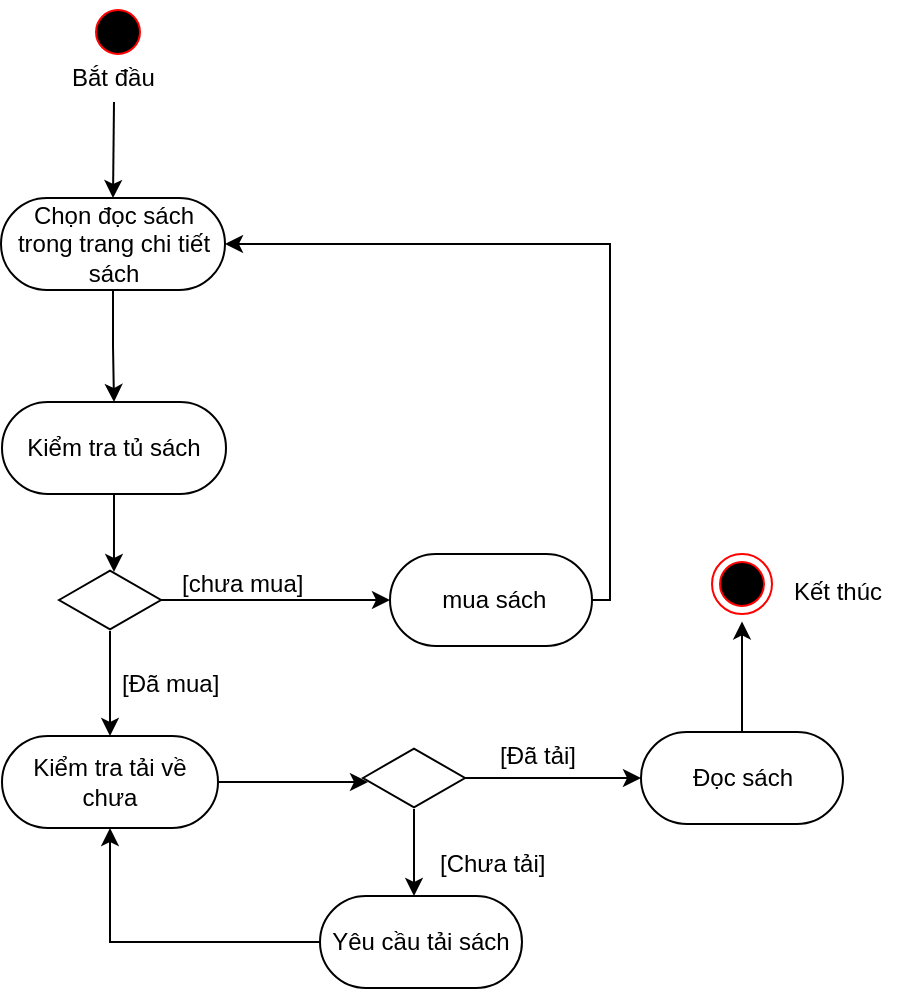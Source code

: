 <mxfile version="10.7.5" type="device"><diagram id="7u_opaTjQhs1QAggwQtf" name="Page-1"><mxGraphModel dx="824" dy="896" grid="0" gridSize="10" guides="1" tooltips="1" connect="1" arrows="1" fold="1" page="0" pageScale="1" pageWidth="850" pageHeight="1100" math="0" shadow="0"><root><mxCell id="0"/><mxCell id="1" parent="0"/><mxCell id="LmLbKD-bhzsmCw5SFJ6z-1" value="băt" style="ellipse;html=1;shape=startState;fillColor=#000000;strokeColor=#ff0000;" vertex="1" parent="1"><mxGeometry x="322" y="-60" width="30" height="30" as="geometry"/></mxCell><mxCell id="LmLbKD-bhzsmCw5SFJ6z-3" value="" style="ellipse;html=1;shape=endState;fillColor=#000000;strokeColor=#ff0000;" vertex="1" parent="1"><mxGeometry x="634" y="216" width="30" height="30" as="geometry"/></mxCell><mxCell id="LmLbKD-bhzsmCw5SFJ6z-14" style="edgeStyle=orthogonalEdgeStyle;rounded=0;orthogonalLoop=1;jettySize=auto;html=1;entryX=0.5;entryY=0;entryDx=0;entryDy=0;" edge="1" parent="1" source="LmLbKD-bhzsmCw5SFJ6z-7" target="LmLbKD-bhzsmCw5SFJ6z-11"><mxGeometry relative="1" as="geometry"><mxPoint x="333" y="135" as="targetPoint"/></mxGeometry></mxCell><mxCell id="LmLbKD-bhzsmCw5SFJ6z-7" value="Chọn đọc sách trong trang chi tiết sách" style="rounded=1;whiteSpace=wrap;html=1;arcSize=50;" vertex="1" parent="1"><mxGeometry x="278.5" y="38" width="112" height="46" as="geometry"/></mxCell><mxCell id="LmLbKD-bhzsmCw5SFJ6z-18" style="edgeStyle=orthogonalEdgeStyle;rounded=0;orthogonalLoop=1;jettySize=auto;html=1;entryX=0;entryY=0.5;entryDx=0;entryDy=0;" edge="1" parent="1" source="LmLbKD-bhzsmCw5SFJ6z-8" target="LmLbKD-bhzsmCw5SFJ6z-15"><mxGeometry relative="1" as="geometry"/></mxCell><mxCell id="LmLbKD-bhzsmCw5SFJ6z-24" style="edgeStyle=orthogonalEdgeStyle;rounded=0;orthogonalLoop=1;jettySize=auto;html=1;entryX=0.5;entryY=0;entryDx=0;entryDy=0;" edge="1" parent="1" source="LmLbKD-bhzsmCw5SFJ6z-8" target="LmLbKD-bhzsmCw5SFJ6z-23"><mxGeometry relative="1" as="geometry"/></mxCell><mxCell id="LmLbKD-bhzsmCw5SFJ6z-8" value="" style="html=1;whiteSpace=wrap;aspect=fixed;shape=isoRectangle;" vertex="1" parent="1"><mxGeometry x="307.5" y="223.5" width="51" height="31" as="geometry"/></mxCell><mxCell id="LmLbKD-bhzsmCw5SFJ6z-32" style="edgeStyle=orthogonalEdgeStyle;rounded=0;orthogonalLoop=1;jettySize=auto;html=1;entryX=0.539;entryY=0.048;entryDx=0;entryDy=0;entryPerimeter=0;" edge="1" parent="1" source="LmLbKD-bhzsmCw5SFJ6z-11" target="LmLbKD-bhzsmCw5SFJ6z-8"><mxGeometry relative="1" as="geometry"/></mxCell><mxCell id="LmLbKD-bhzsmCw5SFJ6z-11" value="Kiểm tra tủ sách" style="rounded=1;whiteSpace=wrap;html=1;arcSize=50;" vertex="1" parent="1"><mxGeometry x="279" y="140" width="112" height="46" as="geometry"/></mxCell><mxCell id="LmLbKD-bhzsmCw5SFJ6z-41" style="edgeStyle=orthogonalEdgeStyle;rounded=0;orthogonalLoop=1;jettySize=auto;html=1;entryX=1;entryY=0.5;entryDx=0;entryDy=0;" edge="1" parent="1" source="LmLbKD-bhzsmCw5SFJ6z-15" target="LmLbKD-bhzsmCw5SFJ6z-7"><mxGeometry relative="1" as="geometry"><mxPoint x="652" y="239" as="targetPoint"/><Array as="points"><mxPoint x="583" y="239"/><mxPoint x="583" y="61"/></Array></mxGeometry></mxCell><mxCell id="LmLbKD-bhzsmCw5SFJ6z-15" value="&amp;nbsp;mua sách" style="rounded=1;whiteSpace=wrap;html=1;arcSize=50;" vertex="1" parent="1"><mxGeometry x="473" y="216" width="101" height="46" as="geometry"/></mxCell><mxCell id="LmLbKD-bhzsmCw5SFJ6z-48" style="edgeStyle=orthogonalEdgeStyle;rounded=0;orthogonalLoop=1;jettySize=auto;html=1;entryX=0.049;entryY=0.565;entryDx=0;entryDy=0;entryPerimeter=0;" edge="1" parent="1" source="LmLbKD-bhzsmCw5SFJ6z-23" target="LmLbKD-bhzsmCw5SFJ6z-47"><mxGeometry relative="1" as="geometry"/></mxCell><mxCell id="LmLbKD-bhzsmCw5SFJ6z-23" value="Kiểm tra tải về chưa" style="rounded=1;whiteSpace=wrap;html=1;arcSize=50;" vertex="1" parent="1"><mxGeometry x="279" y="307" width="108" height="46" as="geometry"/></mxCell><mxCell id="LmLbKD-bhzsmCw5SFJ6z-27" value="[chưa mua]" style="text;html=1;resizable=0;points=[];autosize=1;align=left;verticalAlign=top;spacingTop=-4;" vertex="1" parent="1"><mxGeometry x="367" y="221" width="71" height="14" as="geometry"/></mxCell><mxCell id="LmLbKD-bhzsmCw5SFJ6z-28" value="[Đã mua]" style="text;html=1;resizable=0;points=[];autosize=1;align=left;verticalAlign=top;spacingTop=-4;" vertex="1" parent="1"><mxGeometry x="337" y="271" width="59" height="14" as="geometry"/></mxCell><mxCell id="LmLbKD-bhzsmCw5SFJ6z-29" value="Bắt đầu" style="text;html=1;resizable=0;points=[];autosize=1;align=left;verticalAlign=top;spacingTop=-4;" vertex="1" parent="1"><mxGeometry x="311.5" y="-32" width="51" height="14" as="geometry"/></mxCell><mxCell id="LmLbKD-bhzsmCw5SFJ6z-30" value="" style="endArrow=classic;html=1;entryX=0.5;entryY=0;entryDx=0;entryDy=0;" edge="1" parent="1" target="LmLbKD-bhzsmCw5SFJ6z-7"><mxGeometry width="50" height="50" relative="1" as="geometry"><mxPoint x="335" y="-10" as="sourcePoint"/><mxPoint x="474" y="-159" as="targetPoint"/></mxGeometry></mxCell><mxCell id="LmLbKD-bhzsmCw5SFJ6z-31" value="Kết thúc" style="text;html=1;resizable=0;points=[];autosize=1;align=left;verticalAlign=top;spacingTop=-4;" vertex="1" parent="1"><mxGeometry x="672.5" y="225" width="54" height="14" as="geometry"/></mxCell><mxCell id="LmLbKD-bhzsmCw5SFJ6z-54" style="edgeStyle=orthogonalEdgeStyle;rounded=0;orthogonalLoop=1;jettySize=auto;html=1;" edge="1" parent="1" source="LmLbKD-bhzsmCw5SFJ6z-43"><mxGeometry relative="1" as="geometry"><mxPoint x="649" y="249.724" as="targetPoint"/></mxGeometry></mxCell><mxCell id="LmLbKD-bhzsmCw5SFJ6z-43" value="Đọc sách" style="rounded=1;whiteSpace=wrap;html=1;arcSize=50;" vertex="1" parent="1"><mxGeometry x="598.5" y="305" width="101" height="46" as="geometry"/></mxCell><mxCell id="LmLbKD-bhzsmCw5SFJ6z-50" style="edgeStyle=orthogonalEdgeStyle;rounded=0;orthogonalLoop=1;jettySize=auto;html=1;" edge="1" parent="1" source="LmLbKD-bhzsmCw5SFJ6z-47" target="LmLbKD-bhzsmCw5SFJ6z-43"><mxGeometry relative="1" as="geometry"/></mxCell><mxCell id="LmLbKD-bhzsmCw5SFJ6z-51" style="edgeStyle=orthogonalEdgeStyle;rounded=0;orthogonalLoop=1;jettySize=auto;html=1;" edge="1" parent="1" source="LmLbKD-bhzsmCw5SFJ6z-47"><mxGeometry relative="1" as="geometry"><mxPoint x="485" y="386.966" as="targetPoint"/></mxGeometry></mxCell><mxCell id="LmLbKD-bhzsmCw5SFJ6z-47" value="" style="html=1;whiteSpace=wrap;aspect=fixed;shape=isoRectangle;" vertex="1" parent="1"><mxGeometry x="459.5" y="312.5" width="51" height="31" as="geometry"/></mxCell><mxCell id="LmLbKD-bhzsmCw5SFJ6z-49" value="[Đã tải]" style="text;html=1;resizable=0;points=[];autosize=1;align=left;verticalAlign=top;spacingTop=-4;" vertex="1" parent="1"><mxGeometry x="526" y="307" width="48" height="14" as="geometry"/></mxCell><mxCell id="LmLbKD-bhzsmCw5SFJ6z-53" style="edgeStyle=orthogonalEdgeStyle;rounded=0;orthogonalLoop=1;jettySize=auto;html=1;entryX=0.5;entryY=1;entryDx=0;entryDy=0;" edge="1" parent="1" source="LmLbKD-bhzsmCw5SFJ6z-52" target="LmLbKD-bhzsmCw5SFJ6z-23"><mxGeometry relative="1" as="geometry"/></mxCell><mxCell id="LmLbKD-bhzsmCw5SFJ6z-52" value="Yêu cầu tải sách" style="rounded=1;whiteSpace=wrap;html=1;arcSize=50;" vertex="1" parent="1"><mxGeometry x="438" y="387" width="101" height="46" as="geometry"/></mxCell><mxCell id="LmLbKD-bhzsmCw5SFJ6z-55" value="[Chưa tải]" style="text;html=1;resizable=0;points=[];autosize=1;align=left;verticalAlign=top;spacingTop=-4;" vertex="1" parent="1"><mxGeometry x="496" y="361" width="63" height="14" as="geometry"/></mxCell></root></mxGraphModel></diagram></mxfile>